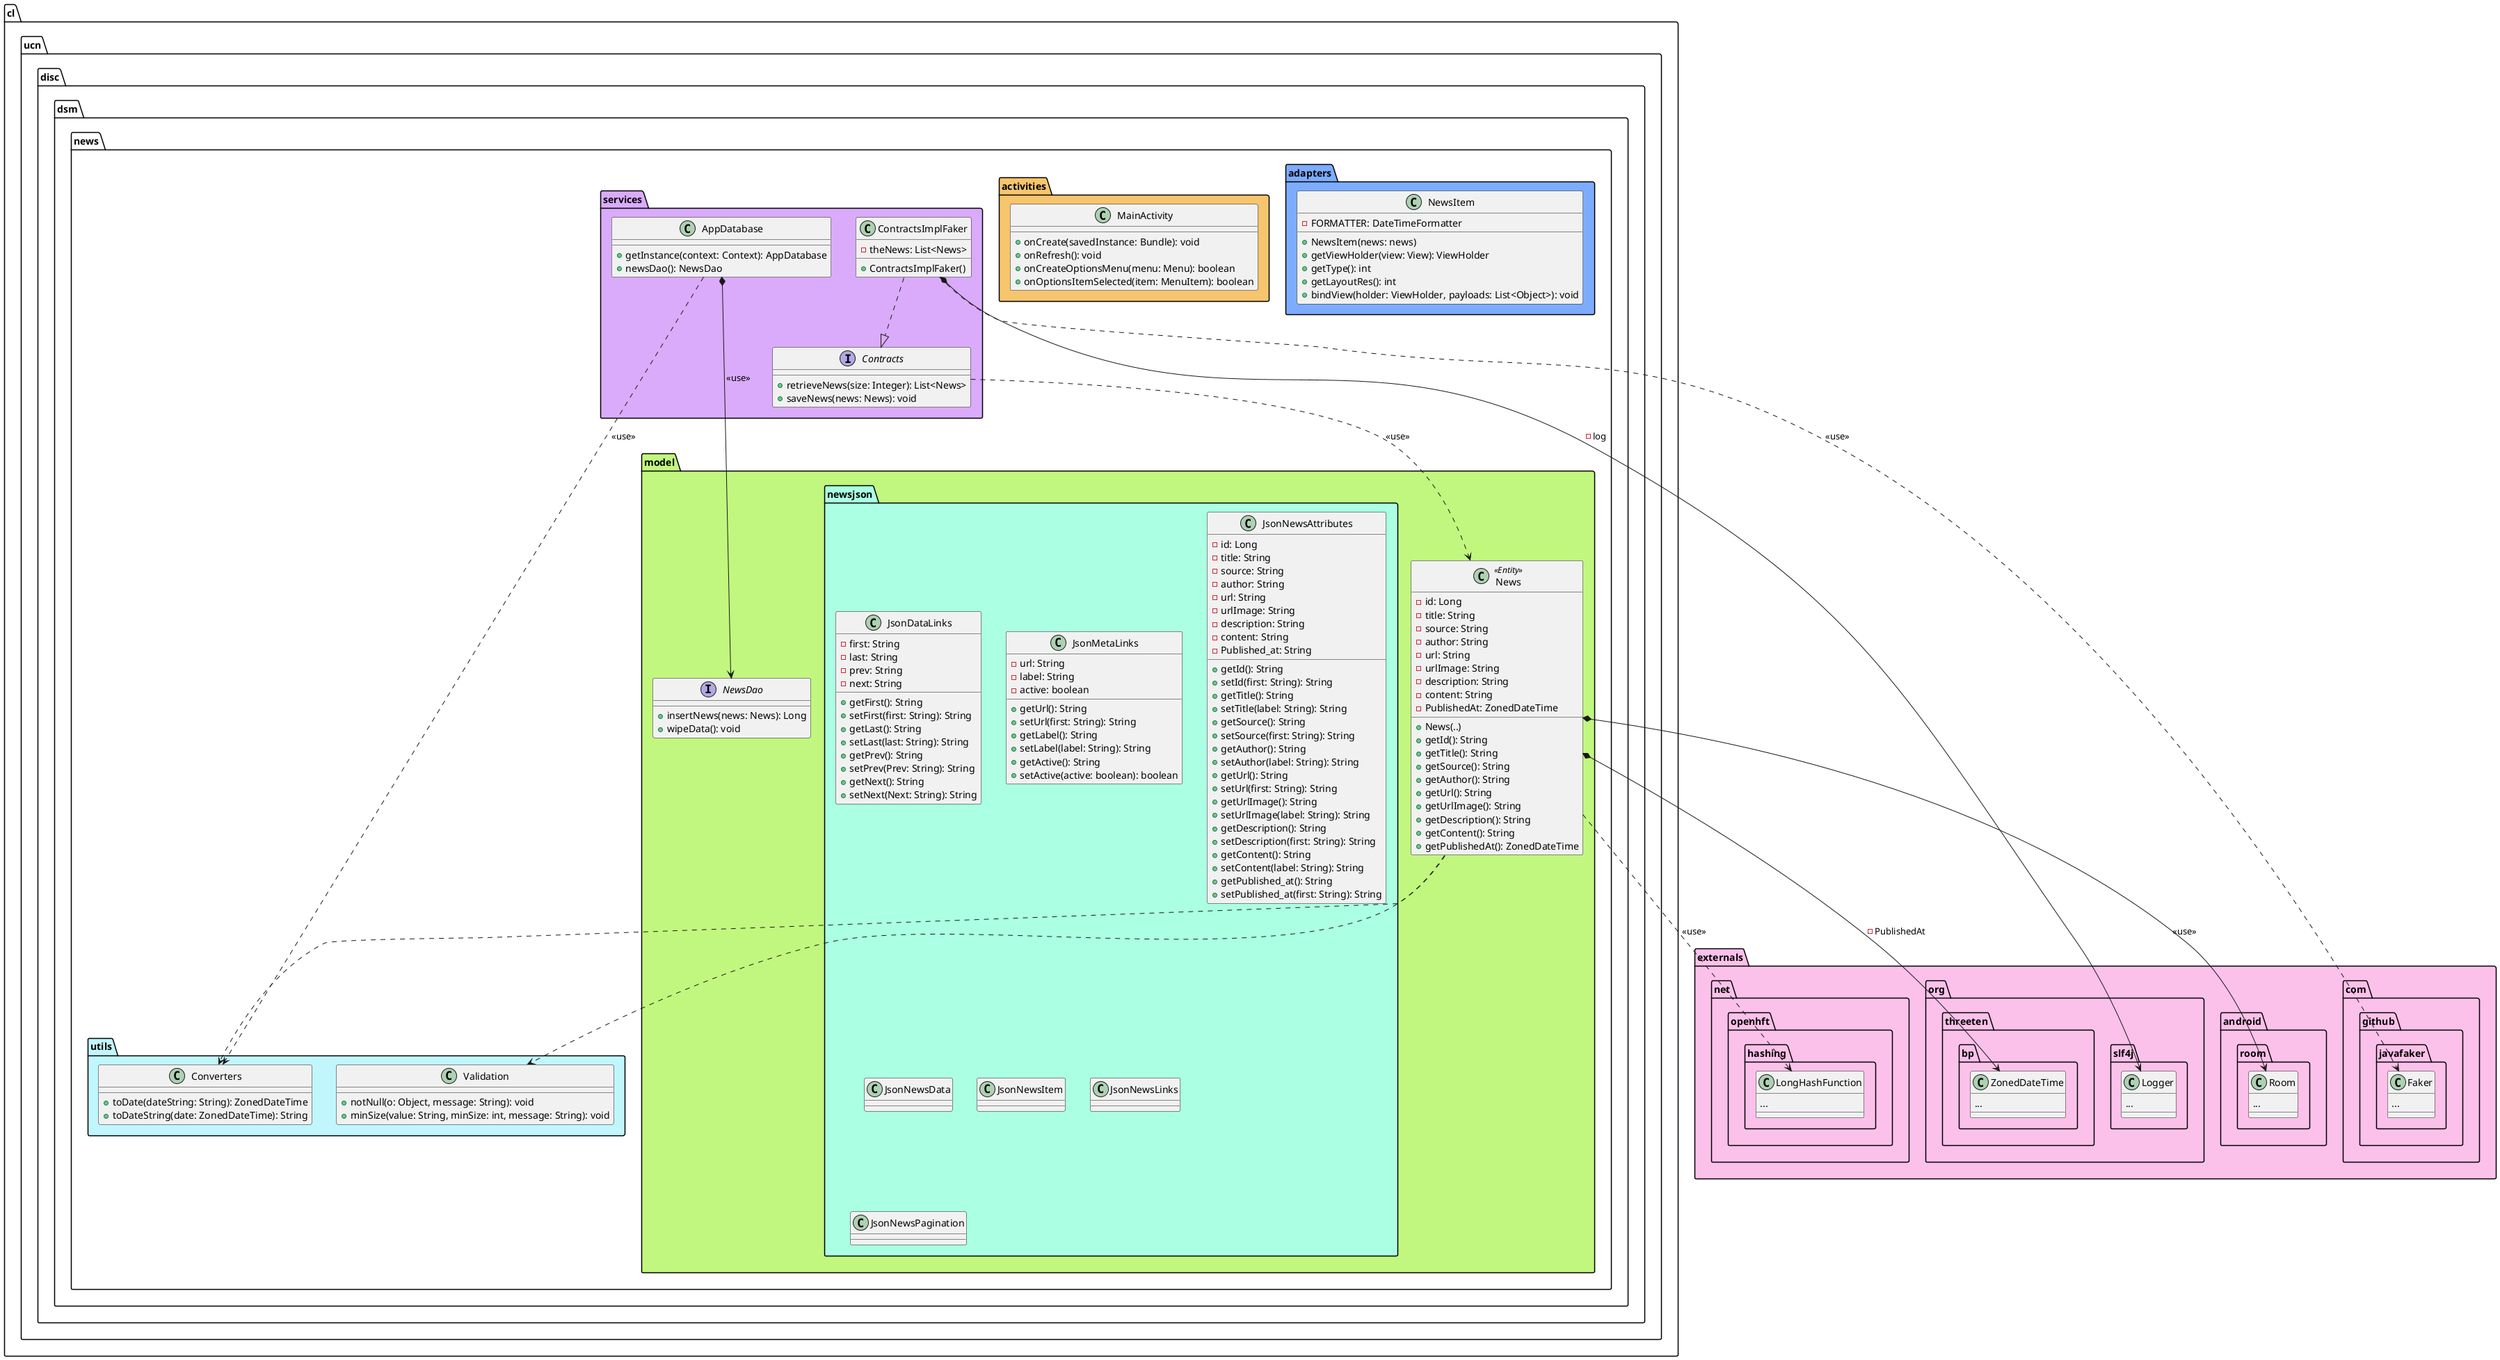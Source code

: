 @startuml

package "cl.ucn.disc.dsm.news" {

    package "model" #c1f77f {

        Class News <<Entity>>{

            - id: Long
            - title: String
            - source: String
            - author: String
            - url: String
            - urlImage: String
            - description: String
            - content: String
            - PublishedAt: ZonedDateTime

            + News(..)
            + getId(): String
            + getTitle(): String
            + getSource(): String
            + getAuthor(): String
            + getUrl(): String
            + getUrlImage(): String
            + getDescription(): String
            + getContent(): String
            + getPublishedAt(): ZonedDateTime
        }

        Interface NewsDao {

            + insertNews(news: News): Long
            + wipeData(): void
        }

        package "newsjson" #abffe3 {

            Class JsonDataLinks {

                - first: String
                - last: String
                - prev: String
                - next: String

                + getFirst(): String
                + setFirst(first: String): String
                + getLast(): String
                + setLast(last: String): String
                + getPrev(): String
                + setPrev(Prev: String): String
                + getNext(): String
                + setNext(Next: String): String
            }

            Class JsonMetaLinks {

                - url: String
                - label: String
                - active: boolean

                + getUrl(): String
                + setUrl(first: String): String
                + getLabel(): String
                + setLabel(label: String): String
                + getActive(): String
                + setActive(active: boolean): boolean
            }

            Class JsonNewsAttributes {

                - id: Long
                - title: String
                - source: String
                - author: String
                - url: String
                - urlImage: String
                - description: String
                - content: String
                - Published_at: String

                + getId(): String
                + setId(first: String): String
                + getTitle(): String
                + setTitle(label: String): String
                + getSource(): String
                + setSource(first: String): String
                + getAuthor(): String
                + setAuthor(label: String): String
                + getUrl(): String
                + setUrl(first: String): String
                + getUrlImage(): String
                + setUrlImage(label: String): String
                + getDescription(): String
                + setDescription(first: String): String
                + getContent(): String
                + setContent(label: String): String
                + getPublished_at(): String
                + setPublished_at(first: String): String
            }

            Class JsonNewsData {

            }
            Class JsonNewsItem {

            }

            Class JsonNewsLinks {

            }

            Class JsonNewsPagination {

            }
        }
    }

    package "adapters" #7dacff {

        Class NewsItem {

            - FORMATTER: DateTimeFormatter

            + NewsItem(news: news)
            + getViewHolder(view: View): ViewHolder
            + getType(): int
            + getLayoutRes(): int
            + bindView(holder: ViewHolder, payloads: List<Object>): void
        }
    }

    package "activities" #F7C56D {

        Class MainActivity {

            + onCreate(savedInstance: Bundle): void
            + onRefresh(): void
            + onCreateOptionsMenu(menu: Menu): boolean
            + onOptionsItemSelected(item: MenuItem): boolean
        }
    }

    package "services" #daabfa {

        Interface Contracts {

            + retrieveNews(size: Integer): List<News>
            + saveNews(news: News): void
        }

        Class ContractsImplFaker {

            - theNews: List<News>
            + ContractsImplFaker()
        }

        Class AppDatabase {

           + getInstance(context: Context): AppDatabase
           + newsDao(): NewsDao
        }
    }

    package "utils" #c1f6fc {

        Class Validation {

            + notNull(o: Object, message: String): void
            + minSize(value: String, minSize: int, message: String): void
        }

        Class Converters {

            + toDate(dateString: String): ZonedDateTime
            + toDateString(date: ZonedDateTime): String
        }
    }
}

package "externals" #fcc1ea {

    package "com.github.javafaker" #fcc1ea {

        Class Faker {
           ...
        }
    }

    package "org.slf4j" #fcc1ea {

        Class Logger {
           ...
        }
    }

    package "org.threeten.bp" #fcc1ea {

        Class ZonedDateTime {
           ...
        }
    }

    package "net.openhft.hashing" #fcc1ea {

       Class LongHashFunction {
           ...
       }
    }

    package "android.room." #fcc1ea {

       Class Room {
           ...
       }
    }
}

ContractsImplFaker ..|> Contracts
Contracts ..>  News : <<use>>
ContractsImplFaker ..> Faker : <<use>>
News *--> ZonedDateTime : -PublishedAt
ContractsImplFaker *--> Logger : -log
News ..> Validation
News ..> Converters
News ..> LongHashFunction : <<use>>
News *--> Room : <<use>>
AppDatabase *--> NewsDao : <<use>>
AppDatabase ..> Converters : <<use>>

@enduml